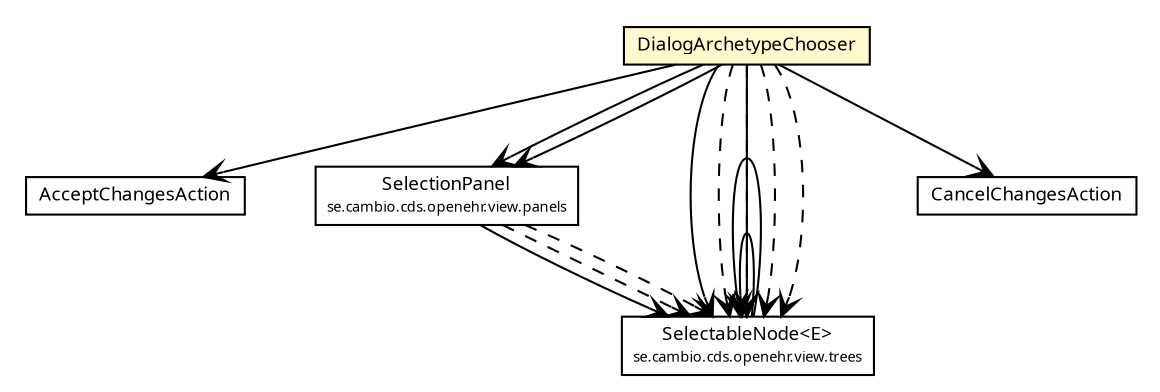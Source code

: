 #!/usr/local/bin/dot
#
# Class diagram 
# Generated by UMLGraph version R5_6 (http://www.umlgraph.org/)
#

digraph G {
	edge [fontname="Trebuchet MS",fontsize=10,labelfontname="Trebuchet MS",labelfontsize=10];
	node [fontname="Trebuchet MS",fontsize=10,shape=plaintext];
	nodesep=0.25;
	ranksep=0.5;
	// se.cambio.cds.openehr.view.dialogs.DialogArchetypeChooser
	c144289 [label=<<table title="se.cambio.cds.openehr.view.dialogs.DialogArchetypeChooser" border="0" cellborder="1" cellspacing="0" cellpadding="2" port="p" bgcolor="lemonChiffon" href="./DialogArchetypeChooser.html">
		<tr><td><table border="0" cellspacing="0" cellpadding="1">
<tr><td align="center" balign="center"><font face="Trebuchet MS"> DialogArchetypeChooser </font></td></tr>
		</table></td></tr>
		</table>>, URL="./DialogArchetypeChooser.html", fontname="Trebuchet MS", fontcolor="black", fontsize=9.0];
	// se.cambio.cds.openehr.view.dialogs.DialogArchetypeChooser.AcceptChangesAction
	c144290 [label=<<table title="se.cambio.cds.openehr.view.dialogs.DialogArchetypeChooser.AcceptChangesAction" border="0" cellborder="1" cellspacing="0" cellpadding="2" port="p" href="./DialogArchetypeChooser.AcceptChangesAction.html">
		<tr><td><table border="0" cellspacing="0" cellpadding="1">
<tr><td align="center" balign="center"><font face="Trebuchet MS"> AcceptChangesAction </font></td></tr>
		</table></td></tr>
		</table>>, URL="./DialogArchetypeChooser.AcceptChangesAction.html", fontname="Trebuchet MS", fontcolor="black", fontsize=9.0];
	// se.cambio.cds.openehr.view.panels.SelectionPanel
	c144295 [label=<<table title="se.cambio.cds.openehr.view.panels.SelectionPanel" border="0" cellborder="1" cellspacing="0" cellpadding="2" port="p" href="../panels/SelectionPanel.html">
		<tr><td><table border="0" cellspacing="0" cellpadding="1">
<tr><td align="center" balign="center"><font face="Trebuchet MS"> SelectionPanel </font></td></tr>
<tr><td align="center" balign="center"><font face="Trebuchet MS" point-size="7.0"> se.cambio.cds.openehr.view.panels </font></td></tr>
		</table></td></tr>
		</table>>, URL="../panels/SelectionPanel.html", fontname="Trebuchet MS", fontcolor="black", fontsize=9.0];
	// se.cambio.cds.openehr.view.trees.SelectableNode<E>
	c144320 [label=<<table title="se.cambio.cds.openehr.view.trees.SelectableNode" border="0" cellborder="1" cellspacing="0" cellpadding="2" port="p" href="../trees/SelectableNode.html">
		<tr><td><table border="0" cellspacing="0" cellpadding="1">
<tr><td align="center" balign="center"><font face="Trebuchet MS"> SelectableNode&lt;E&gt; </font></td></tr>
<tr><td align="center" balign="center"><font face="Trebuchet MS" point-size="7.0"> se.cambio.cds.openehr.view.trees </font></td></tr>
		</table></td></tr>
		</table>>, URL="../trees/SelectableNode.html", fontname="Trebuchet MS", fontcolor="black", fontsize=9.0];
	// se.cambio.cds.openehr.view.dialogs.DialogArchetypeChooser NAVASSOC se.cambio.cds.openehr.view.dialogs.DialogArchetypeChooser.AcceptChangesAction
	c144289:p -> c144290:p [taillabel="", label="", headlabel="", fontname="Trebuchet MS", fontcolor="black", fontsize=10.0, color="black", arrowhead=open];
	// se.cambio.cds.openehr.view.dialogs.DialogArchetypeChooser NAVASSOC se.cambio.cds.openehr.view.dialogs.DialogArchetypeChooser.CancelChangesAction
	c144289:p -> c144473:p [taillabel="", label="", headlabel="", fontname="Trebuchet MS", fontcolor="black", fontsize=10.0, color="black", arrowhead=open];
	// se.cambio.cds.openehr.view.dialogs.DialogArchetypeChooser NAVASSOC se.cambio.cds.openehr.view.panels.SelectionPanel
	c144289:p -> c144295:p [taillabel="", label="", headlabel="", fontname="Trebuchet MS", fontcolor="black", fontsize=10.0, color="black", arrowhead=open];
	// se.cambio.cds.openehr.view.dialogs.DialogArchetypeChooser NAVASSOC se.cambio.cds.openehr.view.panels.SelectionPanel
	c144289:p -> c144295:p [taillabel="", label="", headlabel="", fontname="Trebuchet MS", fontcolor="black", fontsize=10.0, color="black", arrowhead=open];
	// se.cambio.cds.openehr.view.dialogs.DialogArchetypeChooser NAVASSOC se.cambio.cds.openehr.view.trees.SelectableNode<E>
	c144289:p -> c144320:p [taillabel="", label="", headlabel="", fontname="Trebuchet MS", fontcolor="black", fontsize=10.0, color="black", arrowhead=open];
	// se.cambio.cds.openehr.view.dialogs.DialogArchetypeChooser NAVASSOC se.cambio.cds.openehr.view.trees.SelectableNode<E>
	c144289:p -> c144320:p [taillabel="", label="", headlabel="", fontname="Trebuchet MS", fontcolor="black", fontsize=10.0, color="black", arrowhead=open];
	// se.cambio.cds.openehr.view.panels.SelectionPanel NAVASSOC se.cambio.cds.openehr.view.trees.SelectableNode<E>
	c144295:p -> c144320:p [taillabel="", label="", headlabel="", fontname="Trebuchet MS", fontcolor="black", fontsize=10.0, color="black", arrowhead=open];
	// se.cambio.cds.openehr.view.trees.SelectableNode<E> NAVASSOC se.cambio.cds.openehr.view.trees.SelectableNode<E>
	c144320:p -> c144320:p [taillabel="", label="", headlabel="", fontname="Trebuchet MS", fontcolor="black", fontsize=10.0, color="black", arrowhead=open];
	// se.cambio.cds.openehr.view.trees.SelectableNode<E> NAVASSOC se.cambio.cds.openehr.view.trees.SelectableNode<E>
	c144320:p -> c144320:p [taillabel="", label="", headlabel="*", fontname="Trebuchet MS", fontcolor="black", fontsize=10.0, color="black", arrowhead=open];
	// se.cambio.cds.openehr.view.dialogs.DialogArchetypeChooser DEPEND se.cambio.cds.openehr.view.trees.SelectableNode<E>
	c144289:p -> c144320:p [taillabel="", label="", headlabel="", fontname="Trebuchet MS", fontcolor="black", fontsize=10.0, color="black", arrowhead=open, style=dashed];
	// se.cambio.cds.openehr.view.dialogs.DialogArchetypeChooser DEPEND se.cambio.cds.openehr.view.trees.SelectableNode<E>
	c144289:p -> c144320:p [taillabel="", label="", headlabel="", fontname="Trebuchet MS", fontcolor="black", fontsize=10.0, color="black", arrowhead=open, style=dashed];
	// se.cambio.cds.openehr.view.dialogs.DialogArchetypeChooser DEPEND se.cambio.cds.openehr.view.trees.SelectableNode<E>
	c144289:p -> c144320:p [taillabel="", label="", headlabel="", fontname="Trebuchet MS", fontcolor="black", fontsize=10.0, color="black", arrowhead=open, style=dashed];
	// se.cambio.cds.openehr.view.dialogs.DialogArchetypeChooser DEPEND se.cambio.cds.openehr.view.trees.SelectableNode<E>
	c144289:p -> c144320:p [taillabel="", label="", headlabel="", fontname="Trebuchet MS", fontcolor="black", fontsize=10.0, color="black", arrowhead=open, style=dashed];
	// se.cambio.cds.openehr.view.panels.SelectionPanel DEPEND se.cambio.cds.openehr.view.trees.SelectableNode<E>
	c144295:p -> c144320:p [taillabel="", label="", headlabel="", fontname="Trebuchet MS", fontcolor="black", fontsize=10.0, color="black", arrowhead=open, style=dashed];
	// se.cambio.cds.openehr.view.panels.SelectionPanel DEPEND se.cambio.cds.openehr.view.trees.SelectableNode<E>
	c144295:p -> c144320:p [taillabel="", label="", headlabel="", fontname="Trebuchet MS", fontcolor="black", fontsize=10.0, color="black", arrowhead=open, style=dashed];
	// se.cambio.cds.openehr.view.dialogs.DialogArchetypeChooser.CancelChangesAction
	c144473 [label=<<table title="se.cambio.cds.openehr.view.dialogs.DialogArchetypeChooser.CancelChangesAction" border="0" cellborder="1" cellspacing="0" cellpadding="2" port="p" href="http://java.sun.com/j2se/1.4.2/docs/api/se/cambio/cds/openehr/view/dialogs/DialogArchetypeChooser/CancelChangesAction.html">
		<tr><td><table border="0" cellspacing="0" cellpadding="1">
<tr><td align="center" balign="center"><font face="Trebuchet MS"> CancelChangesAction </font></td></tr>
		</table></td></tr>
		</table>>, URL="http://java.sun.com/j2se/1.4.2/docs/api/se/cambio/cds/openehr/view/dialogs/DialogArchetypeChooser/CancelChangesAction.html", fontname="Trebuchet MS", fontcolor="black", fontsize=9.0];
}

